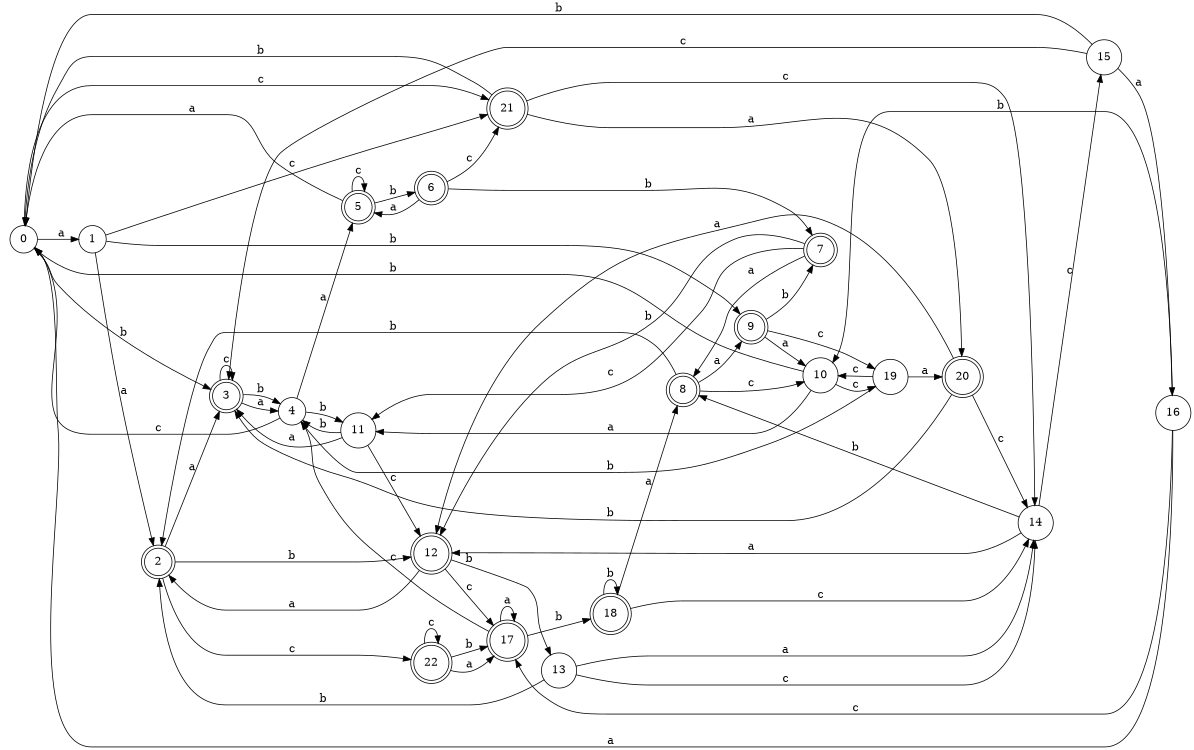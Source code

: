 digraph n19_6 {
__start0 [label="" shape="none"];

rankdir=LR;
size="8,5";

s0 [style="filled", color="black", fillcolor="white" shape="circle", label="0"];
s1 [style="filled", color="black", fillcolor="white" shape="circle", label="1"];
s2 [style="rounded,filled", color="black", fillcolor="white" shape="doublecircle", label="2"];
s3 [style="rounded,filled", color="black", fillcolor="white" shape="doublecircle", label="3"];
s4 [style="filled", color="black", fillcolor="white" shape="circle", label="4"];
s5 [style="rounded,filled", color="black", fillcolor="white" shape="doublecircle", label="5"];
s6 [style="rounded,filled", color="black", fillcolor="white" shape="doublecircle", label="6"];
s7 [style="rounded,filled", color="black", fillcolor="white" shape="doublecircle", label="7"];
s8 [style="rounded,filled", color="black", fillcolor="white" shape="doublecircle", label="8"];
s9 [style="rounded,filled", color="black", fillcolor="white" shape="doublecircle", label="9"];
s10 [style="filled", color="black", fillcolor="white" shape="circle", label="10"];
s11 [style="filled", color="black", fillcolor="white" shape="circle", label="11"];
s12 [style="rounded,filled", color="black", fillcolor="white" shape="doublecircle", label="12"];
s13 [style="filled", color="black", fillcolor="white" shape="circle", label="13"];
s14 [style="filled", color="black", fillcolor="white" shape="circle", label="14"];
s15 [style="filled", color="black", fillcolor="white" shape="circle", label="15"];
s16 [style="filled", color="black", fillcolor="white" shape="circle", label="16"];
s17 [style="rounded,filled", color="black", fillcolor="white" shape="doublecircle", label="17"];
s18 [style="rounded,filled", color="black", fillcolor="white" shape="doublecircle", label="18"];
s19 [style="filled", color="black", fillcolor="white" shape="circle", label="19"];
s20 [style="rounded,filled", color="black", fillcolor="white" shape="doublecircle", label="20"];
s21 [style="rounded,filled", color="black", fillcolor="white" shape="doublecircle", label="21"];
s22 [style="rounded,filled", color="black", fillcolor="white" shape="doublecircle", label="22"];
s0 -> s1 [label="a"];
s0 -> s3 [label="b"];
s0 -> s21 [label="c"];
s1 -> s2 [label="a"];
s1 -> s9 [label="b"];
s1 -> s21 [label="c"];
s2 -> s3 [label="a"];
s2 -> s12 [label="b"];
s2 -> s22 [label="c"];
s3 -> s4 [label="a"];
s3 -> s4 [label="b"];
s3 -> s3 [label="c"];
s4 -> s5 [label="a"];
s4 -> s11 [label="b"];
s4 -> s0 [label="c"];
s5 -> s0 [label="a"];
s5 -> s6 [label="b"];
s5 -> s5 [label="c"];
s6 -> s5 [label="a"];
s6 -> s7 [label="b"];
s6 -> s21 [label="c"];
s7 -> s8 [label="a"];
s7 -> s12 [label="b"];
s7 -> s11 [label="c"];
s8 -> s9 [label="a"];
s8 -> s2 [label="b"];
s8 -> s10 [label="c"];
s9 -> s10 [label="a"];
s9 -> s7 [label="b"];
s9 -> s19 [label="c"];
s10 -> s11 [label="a"];
s10 -> s0 [label="b"];
s10 -> s19 [label="c"];
s11 -> s3 [label="a"];
s11 -> s4 [label="b"];
s11 -> s12 [label="c"];
s12 -> s2 [label="a"];
s12 -> s13 [label="b"];
s12 -> s17 [label="c"];
s13 -> s14 [label="a"];
s13 -> s2 [label="b"];
s13 -> s14 [label="c"];
s14 -> s12 [label="a"];
s14 -> s8 [label="b"];
s14 -> s15 [label="c"];
s15 -> s16 [label="a"];
s15 -> s0 [label="b"];
s15 -> s3 [label="c"];
s16 -> s0 [label="a"];
s16 -> s10 [label="b"];
s16 -> s17 [label="c"];
s17 -> s17 [label="a"];
s17 -> s18 [label="b"];
s17 -> s4 [label="c"];
s18 -> s8 [label="a"];
s18 -> s18 [label="b"];
s18 -> s14 [label="c"];
s19 -> s20 [label="a"];
s19 -> s4 [label="b"];
s19 -> s10 [label="c"];
s20 -> s12 [label="a"];
s20 -> s3 [label="b"];
s20 -> s14 [label="c"];
s21 -> s20 [label="a"];
s21 -> s0 [label="b"];
s21 -> s14 [label="c"];
s22 -> s17 [label="a"];
s22 -> s17 [label="b"];
s22 -> s22 [label="c"];

}